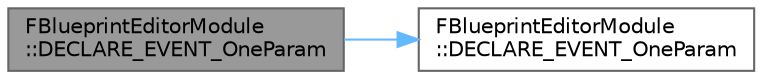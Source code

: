 digraph "FBlueprintEditorModule::DECLARE_EVENT_OneParam"
{
 // INTERACTIVE_SVG=YES
 // LATEX_PDF_SIZE
  bgcolor="transparent";
  edge [fontname=Helvetica,fontsize=10,labelfontname=Helvetica,labelfontsize=10];
  node [fontname=Helvetica,fontsize=10,shape=box,height=0.2,width=0.4];
  rankdir="LR";
  Node1 [id="Node000001",label="FBlueprintEditorModule\l::DECLARE_EVENT_OneParam",height=0.2,width=0.4,color="gray40", fillcolor="grey60", style="filled", fontcolor="black",tooltip="Delegate for binding functions to be called when the blueprint editor finishes getting created."];
  Node1 -> Node2 [id="edge1_Node000001_Node000002",color="steelblue1",style="solid",tooltip=" "];
  Node2 [id="Node000002",label="FBlueprintEditorModule\l::DECLARE_EVENT_OneParam",height=0.2,width=0.4,color="grey40", fillcolor="white", style="filled",URL="$d4/da4/classFBlueprintEditorModule.html#a140ea58cbfd28b8746b295552b0b2271",tooltip=" "];
}

